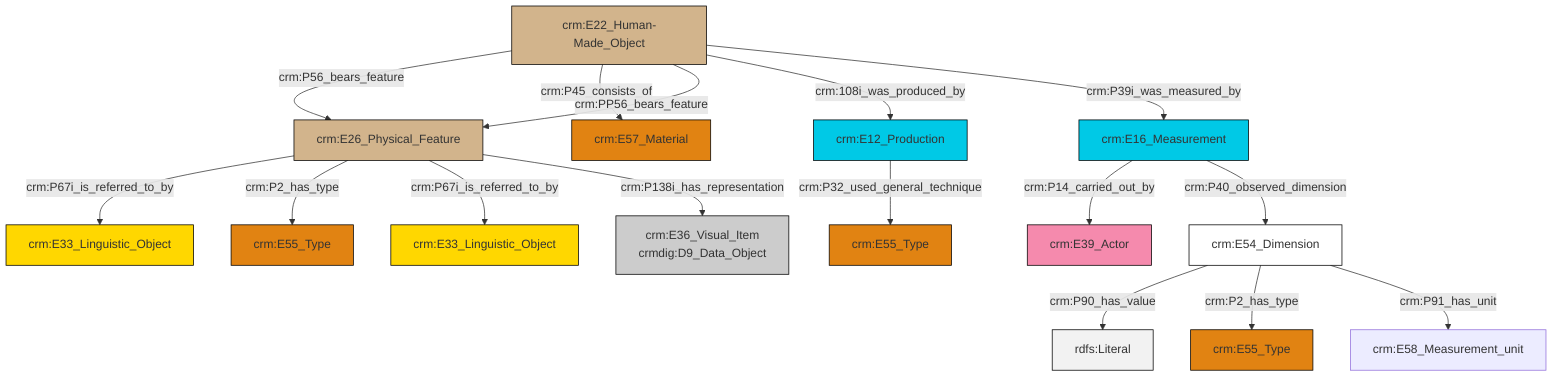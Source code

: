graph TD
classDef Literal fill:#f2f2f2,stroke:#000000;
classDef CRM_Entity fill:#FFFFFF,stroke:#000000;
classDef Temporal_Entity fill:#00C9E6, stroke:#000000;
classDef Type fill:#E18312, stroke:#000000;
classDef Time-Span fill:#2C9C91, stroke:#000000;
classDef Appellation fill:#FFEB7F, stroke:#000000;
classDef Place fill:#008836, stroke:#000000;
classDef Persistent_Item fill:#B266B2, stroke:#000000;
classDef Conceptual_Object fill:#FFD700, stroke:#000000;
classDef Physical_Thing fill:#D2B48C, stroke:#000000;
classDef Actor fill:#f58aad, stroke:#000000;
classDef PC_Classes fill:#4ce600, stroke:#000000;
classDef Multi fill:#cccccc,stroke:#000000;

0["crm:E16_Measurement"]:::Temporal_Entity -->|crm:P14_carried_out_by| 1["crm:E39_Actor"]:::Actor
2["crm:E26_Physical_Feature"]:::Physical_Thing -->|crm:P67i_is_referred_to_by| 3["crm:E33_Linguistic_Object"]:::Conceptual_Object
2["crm:E26_Physical_Feature"]:::Physical_Thing -->|crm:P2_has_type| 4["crm:E55_Type"]:::Type
5["crm:E54_Dimension"]:::CRM_Entity -->|crm:P90_has_value| 6[rdfs:Literal]:::Literal
5["crm:E54_Dimension"]:::CRM_Entity -->|crm:P2_has_type| 7["crm:E55_Type"]:::Type
8["crm:E22_Human-Made_Object"]:::Physical_Thing -->|crm:P56_bears_feature| 2["crm:E26_Physical_Feature"]:::Physical_Thing
8["crm:E22_Human-Made_Object"]:::Physical_Thing -->|crm:P45_consists_of| 10["crm:E57_Material"]:::Type
2["crm:E26_Physical_Feature"]:::Physical_Thing -->|crm:P67i_is_referred_to_by| 12["crm:E33_Linguistic_Object"]:::Conceptual_Object
8["crm:E22_Human-Made_Object"]:::Physical_Thing -->|crm:PP56_bears_feature| 2["crm:E26_Physical_Feature"]:::Physical_Thing
8["crm:E22_Human-Made_Object"]:::Physical_Thing -->|crm:108i_was_produced_by| 17["crm:E12_Production"]:::Temporal_Entity
8["crm:E22_Human-Made_Object"]:::Physical_Thing -->|crm:P39i_was_measured_by| 0["crm:E16_Measurement"]:::Temporal_Entity
5["crm:E54_Dimension"]:::CRM_Entity -->|crm:P91_has_unit| 21["crm:E58_Measurement_unit"]:::Default
0["crm:E16_Measurement"]:::Temporal_Entity -->|crm:P40_observed_dimension| 5["crm:E54_Dimension"]:::CRM_Entity
17["crm:E12_Production"]:::Temporal_Entity -->|crm:P32_used_general_technique| 22["crm:E55_Type"]:::Type
2["crm:E26_Physical_Feature"]:::Physical_Thing -->|crm:P138i_has_representation| 14["crm:E36_Visual_Item<br>crmdig:D9_Data_Object"]:::Multi